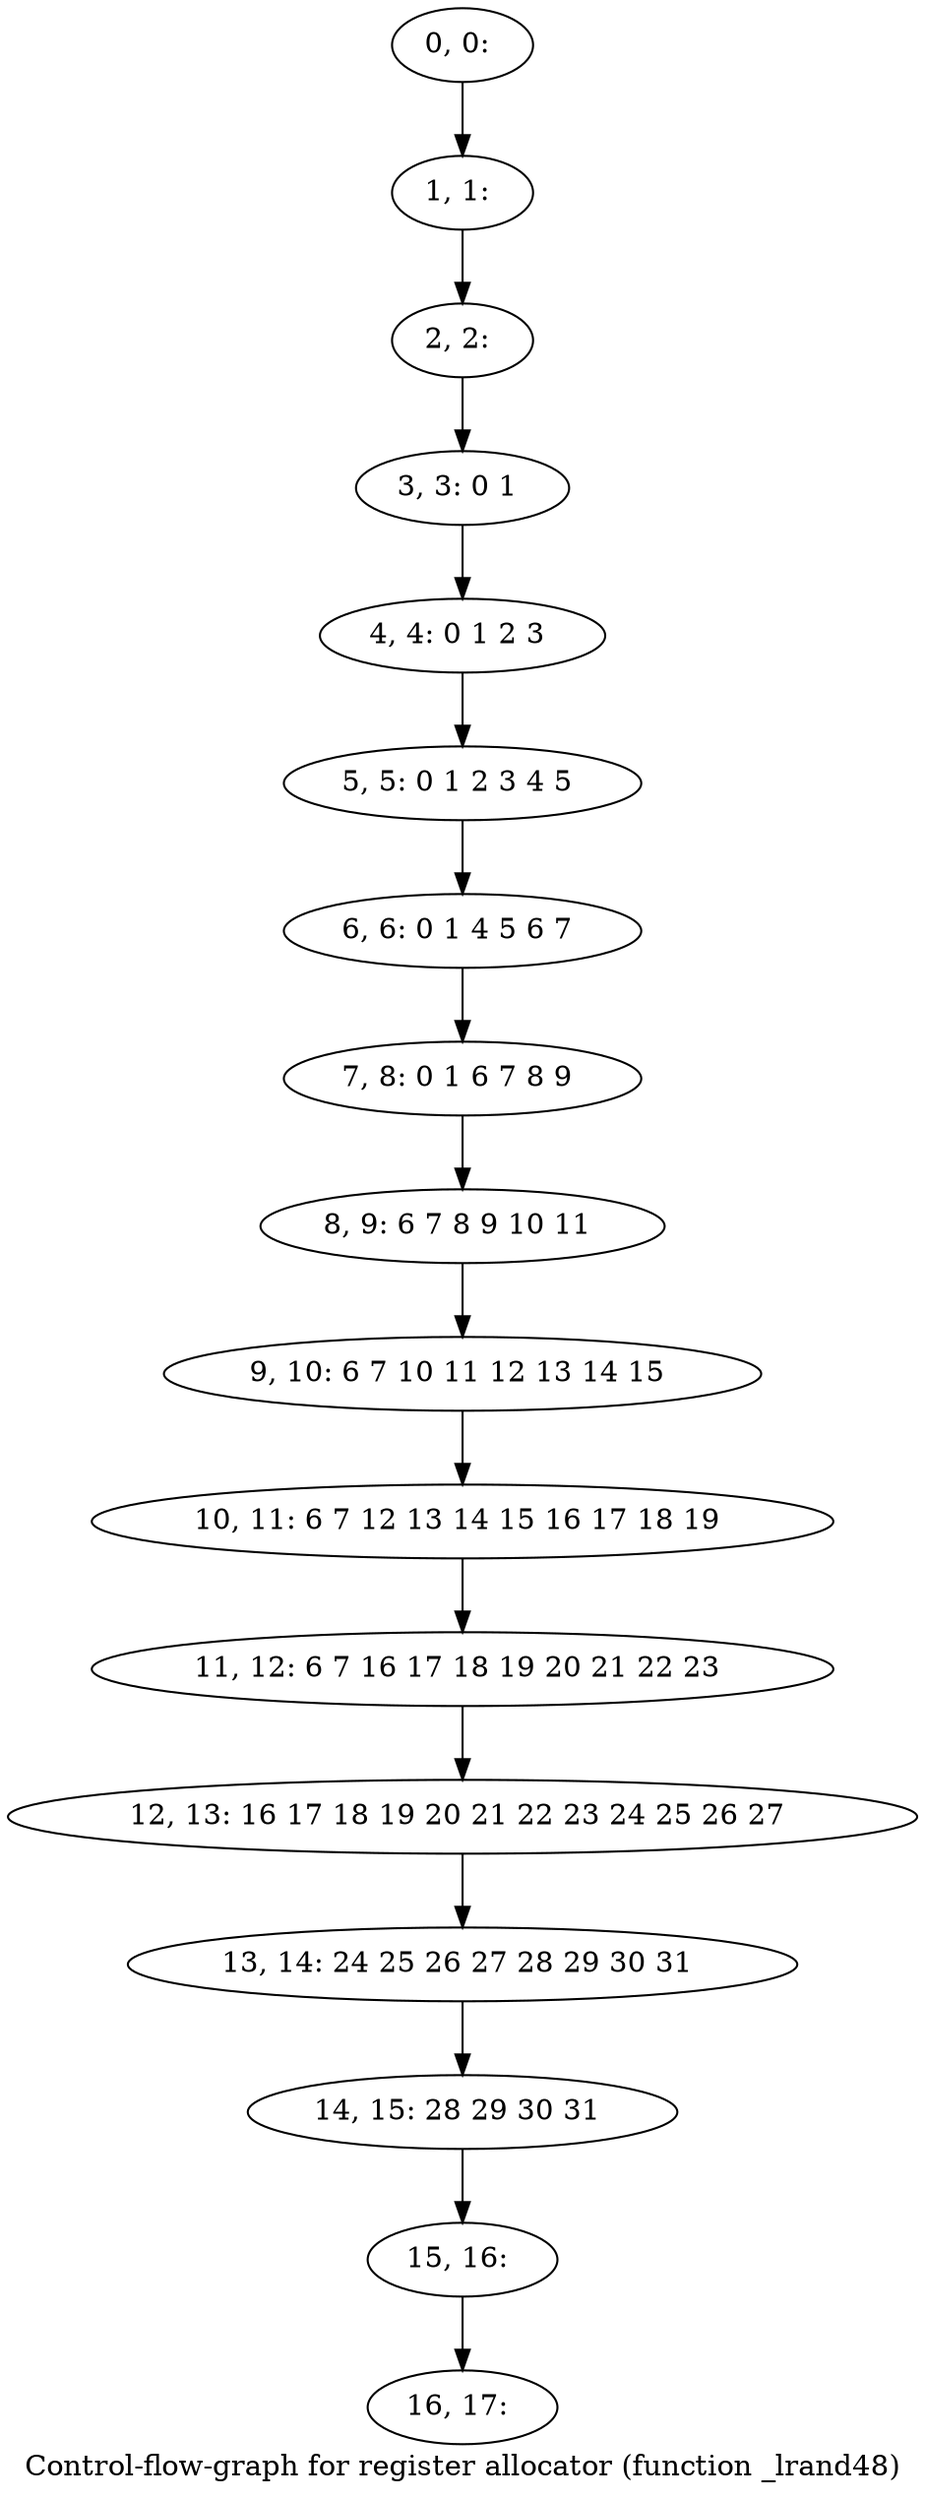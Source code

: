 digraph G {
graph [label="Control-flow-graph for register allocator (function _lrand48)"]
0[label="0, 0: "];
1[label="1, 1: "];
2[label="2, 2: "];
3[label="3, 3: 0 1 "];
4[label="4, 4: 0 1 2 3 "];
5[label="5, 5: 0 1 2 3 4 5 "];
6[label="6, 6: 0 1 4 5 6 7 "];
7[label="7, 8: 0 1 6 7 8 9 "];
8[label="8, 9: 6 7 8 9 10 11 "];
9[label="9, 10: 6 7 10 11 12 13 14 15 "];
10[label="10, 11: 6 7 12 13 14 15 16 17 18 19 "];
11[label="11, 12: 6 7 16 17 18 19 20 21 22 23 "];
12[label="12, 13: 16 17 18 19 20 21 22 23 24 25 26 27 "];
13[label="13, 14: 24 25 26 27 28 29 30 31 "];
14[label="14, 15: 28 29 30 31 "];
15[label="15, 16: "];
16[label="16, 17: "];
0->1 ;
1->2 ;
2->3 ;
3->4 ;
4->5 ;
5->6 ;
6->7 ;
7->8 ;
8->9 ;
9->10 ;
10->11 ;
11->12 ;
12->13 ;
13->14 ;
14->15 ;
15->16 ;
}
